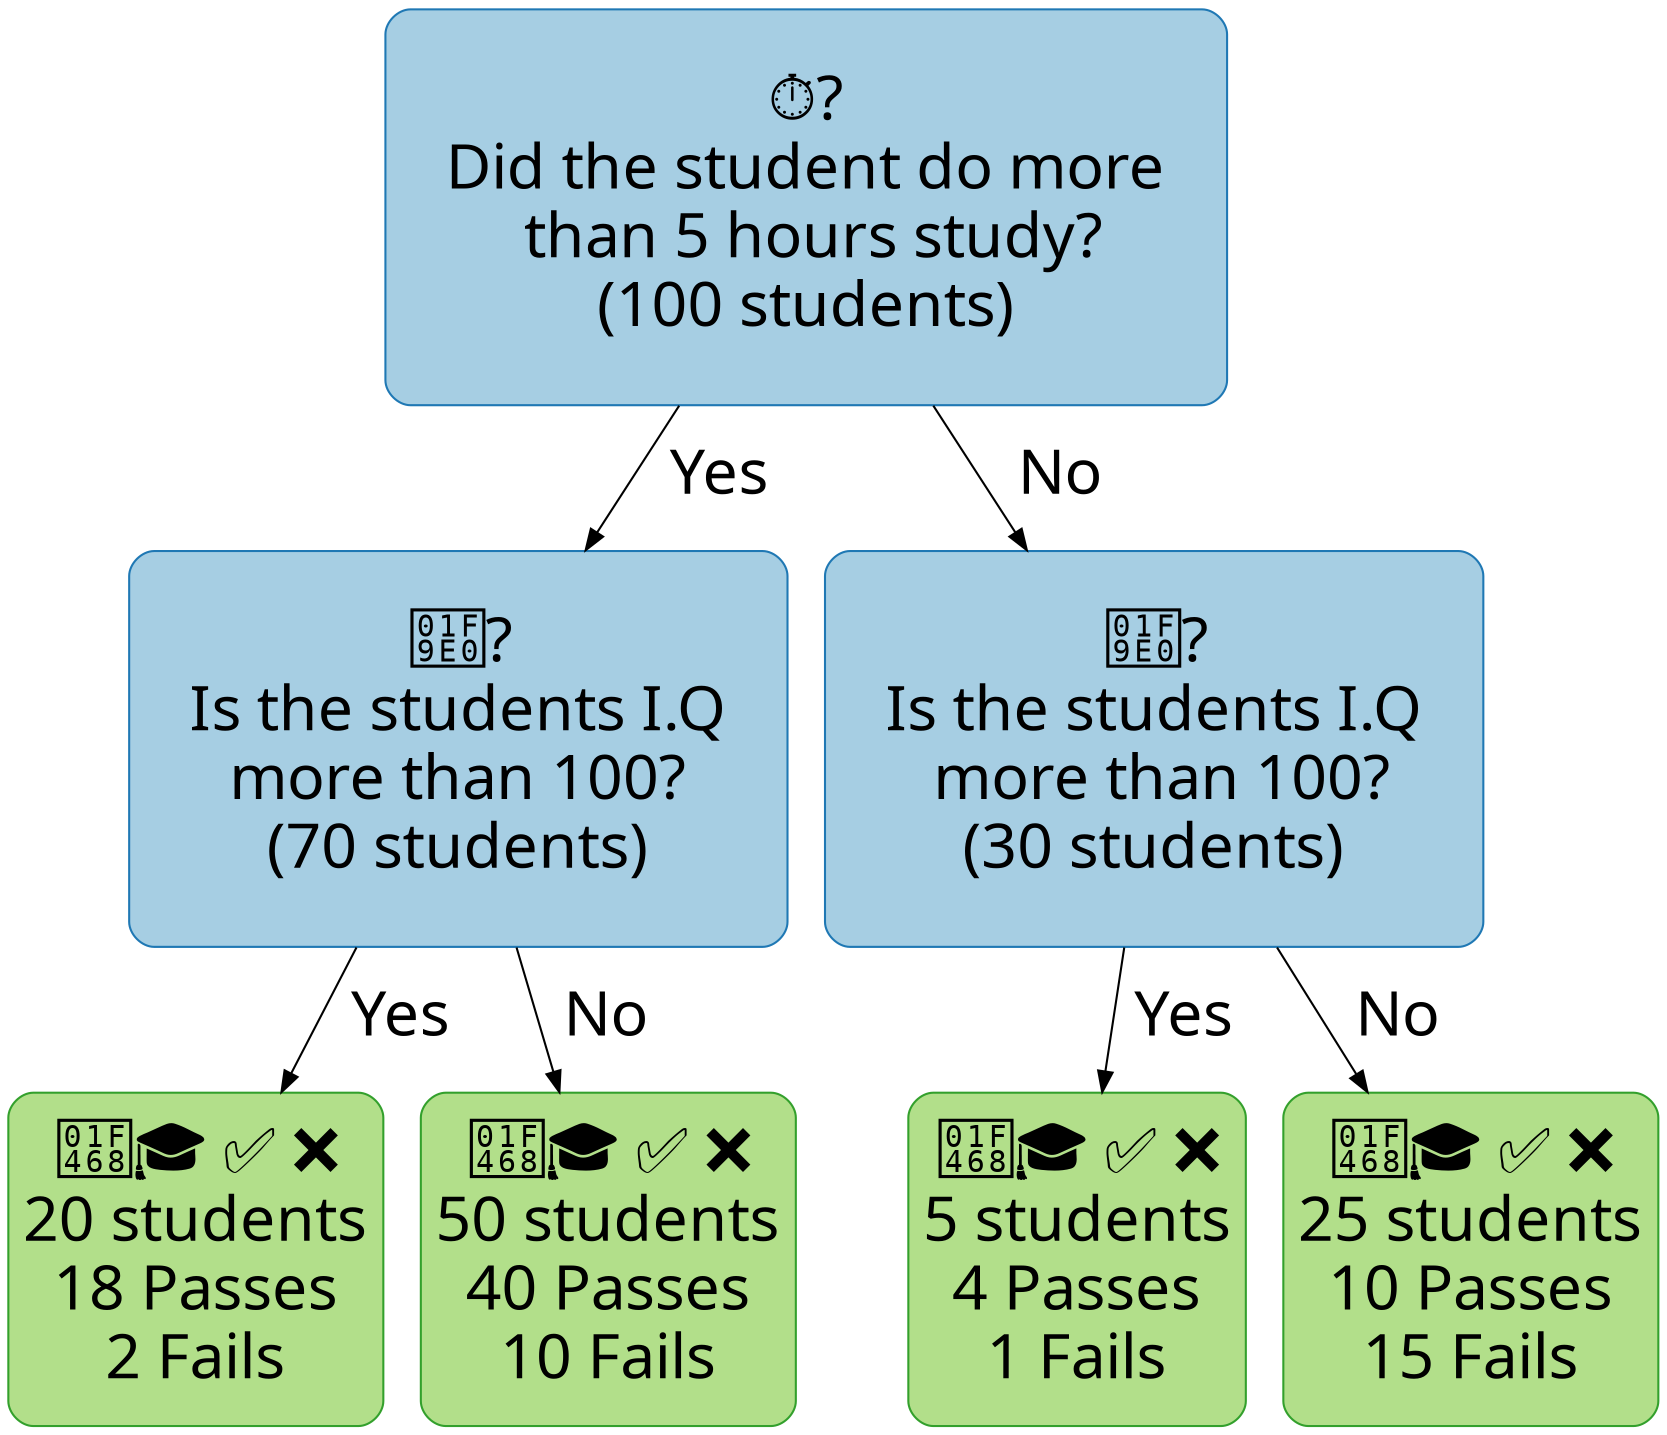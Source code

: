 digraph Tree {
    graph [
        fontname="Roboto-Light"
    ]
    node [
        fontsize=30
        margin="0.4"
        fontname="Roboto-Light"
        colorscheme=paired9
        style="filled,rounded"
        shape=record
    ]
    edge [
        fontsize=30
        fontname="Roboto-Light"
    ]
    question1[
        label="⏱?\nDid the student do more\n than 5 hours study?\n(100 students)"
        fillcolor=1
        color=2
    ]
    question2_1[
        label="🧠?\nIs the students I.Q\nmore than 100?\n(70 students)"
        fillcolor=1
        color=2
    ]
    question2_2[
        label="🧠?\nIs the students I.Q\n more than 100?\n(30 students)"
        fillcolor=1
        color=2
    ]
    node [
        margin="0.1,0.2"
        fillcolor=3
        color=4
    ]
    out1[label="👨‍🎓 ✅ ❌\n20 students\n18 Passes\n2 Fails"]
    out2[label="👨‍🎓 ✅ ❌\n50 students\n40 Passes\n10 Fails"]
    out3[label="👨‍🎓 ✅ ❌\n5 students\n4 Passes\n1 Fails"]
    out4[label="👨‍🎓 ✅ ❌\n25 students\n10 Passes\n15 Fails"]

    question1 -> question2_1[label=" Yes"]
    question1 -> question2_2[label=" No"]

    question2_1 -> out1[label=" Yes"]
    question2_1 -> out2[label=" No"]
    question2_2 -> out3[label=" Yes"]
    question2_2 -> out4[label=" No"]
}